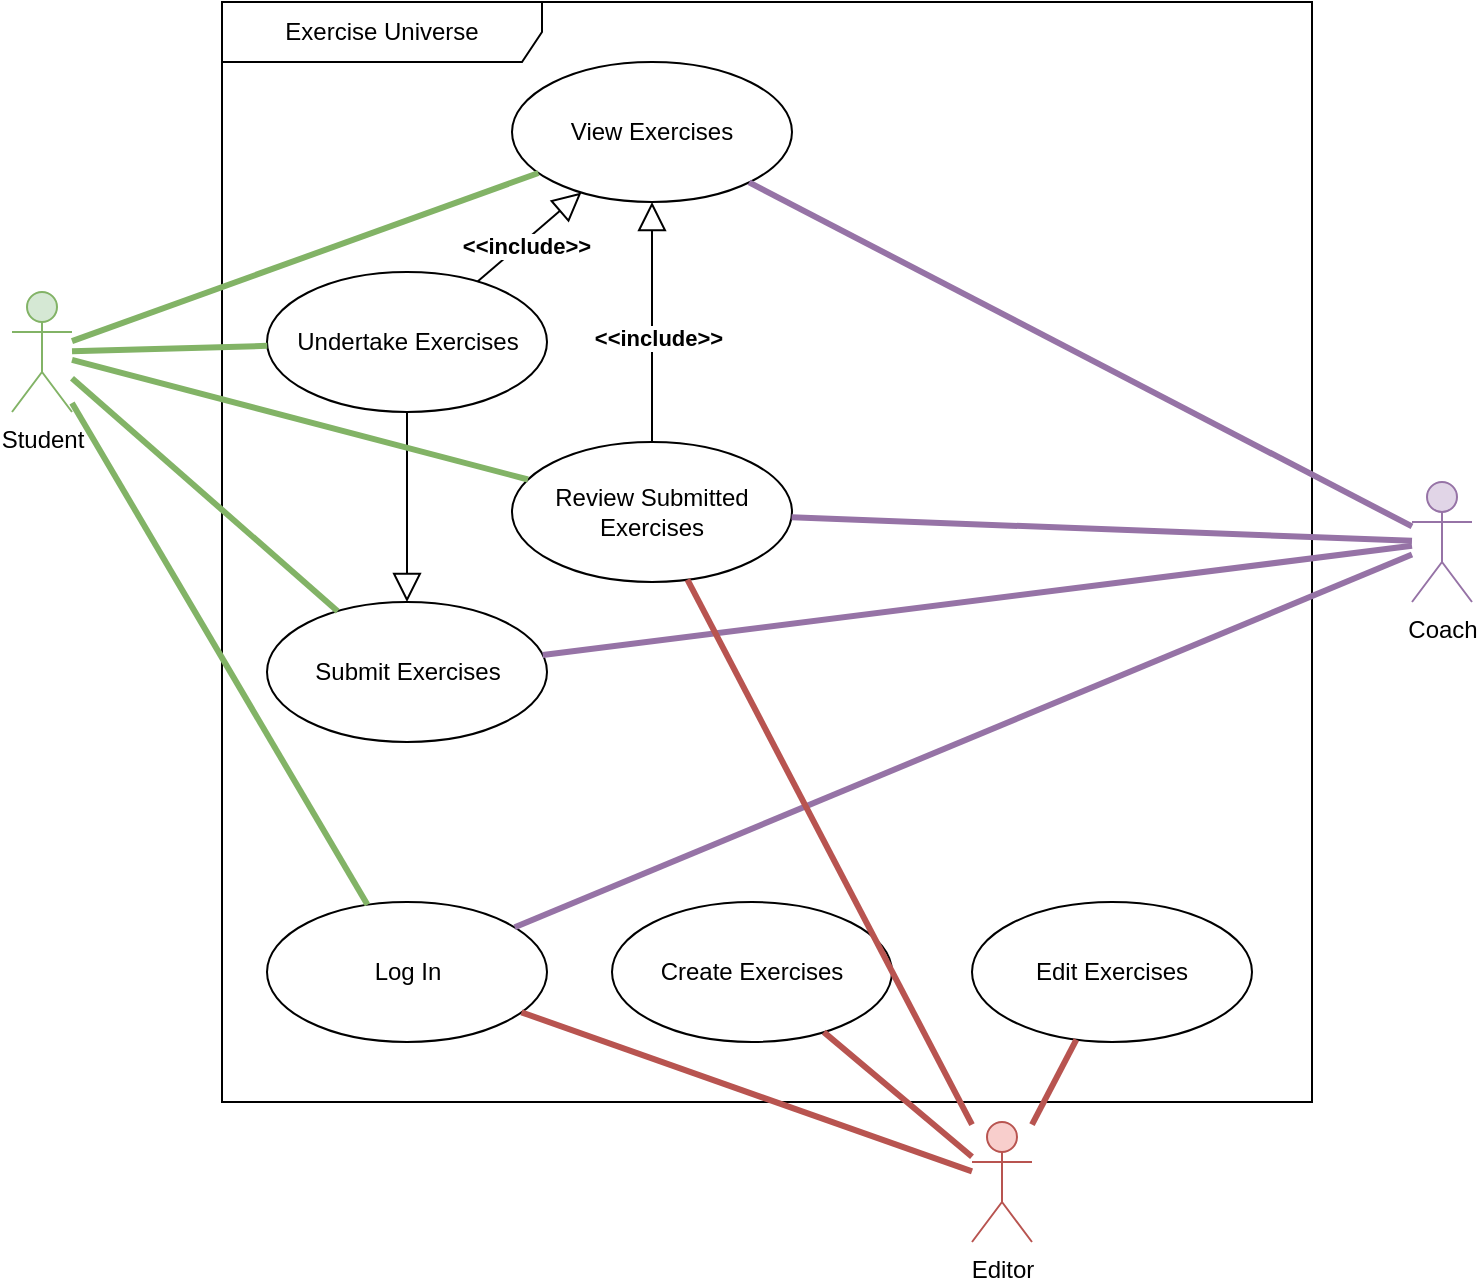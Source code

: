 <mxfile version="26.2.3">
  <diagram name="Page-1" id="NapXdTHSGaCD6bSlKuh5">
    <mxGraphModel dx="1396" dy="777" grid="1" gridSize="10" guides="1" tooltips="1" connect="1" arrows="1" fold="1" page="1" pageScale="1" pageWidth="850" pageHeight="1100" math="0" shadow="0">
      <root>
        <mxCell id="0" />
        <mxCell id="1" parent="0" />
        <mxCell id="meybb4_pzIe_2fTEvy26-1" value="Student" style="shape=umlActor;verticalLabelPosition=bottom;verticalAlign=top;html=1;fillColor=#d5e8d4;strokeColor=#82b366;" parent="1" vertex="1">
          <mxGeometry x="200" y="325" width="30" height="60" as="geometry" />
        </mxCell>
        <mxCell id="meybb4_pzIe_2fTEvy26-16" value="Coach" style="shape=umlActor;verticalLabelPosition=bottom;verticalAlign=top;html=1;fillColor=#e1d5e7;strokeColor=#9673a6;" parent="1" vertex="1">
          <mxGeometry x="900" y="420" width="30" height="60" as="geometry" />
        </mxCell>
        <mxCell id="meybb4_pzIe_2fTEvy26-23" value="Exercise Universe" style="shape=umlFrame;whiteSpace=wrap;html=1;pointerEvents=0;recursiveResize=0;container=1;collapsible=0;width=160;" parent="1" vertex="1">
          <mxGeometry x="305" y="180" width="545" height="550" as="geometry" />
        </mxCell>
        <mxCell id="-E-V_NYg8e3v20F8Hy5V-1" value="Log In" style="ellipse;whiteSpace=wrap;html=1;" parent="meybb4_pzIe_2fTEvy26-23" vertex="1">
          <mxGeometry x="22.5" y="450" width="140" height="70" as="geometry" />
        </mxCell>
        <mxCell id="-E-V_NYg8e3v20F8Hy5V-2" value="View Exercises" style="ellipse;whiteSpace=wrap;html=1;" parent="meybb4_pzIe_2fTEvy26-23" vertex="1">
          <mxGeometry x="145" y="30" width="140" height="70" as="geometry" />
        </mxCell>
        <mxCell id="-E-V_NYg8e3v20F8Hy5V-4" value="&lt;div&gt;Undertake Exercises&lt;/div&gt;" style="ellipse;whiteSpace=wrap;html=1;" parent="meybb4_pzIe_2fTEvy26-23" vertex="1">
          <mxGeometry x="22.5" y="135" width="140" height="70" as="geometry" />
        </mxCell>
        <mxCell id="-E-V_NYg8e3v20F8Hy5V-7" value="Submit Exercises" style="ellipse;whiteSpace=wrap;html=1;" parent="meybb4_pzIe_2fTEvy26-23" vertex="1">
          <mxGeometry x="22.5" y="300" width="140" height="70" as="geometry" />
        </mxCell>
        <mxCell id="-E-V_NYg8e3v20F8Hy5V-8" value="" style="endArrow=block;endFill=0;endSize=12;html=1;rounded=0;" parent="meybb4_pzIe_2fTEvy26-23" source="-E-V_NYg8e3v20F8Hy5V-4" target="-E-V_NYg8e3v20F8Hy5V-7" edge="1">
          <mxGeometry width="160" relative="1" as="geometry">
            <mxPoint x="92.16" y="195" as="sourcePoint" />
            <mxPoint x="92.16" y="290" as="targetPoint" />
          </mxGeometry>
        </mxCell>
        <mxCell id="-E-V_NYg8e3v20F8Hy5V-9" value="" style="endArrow=block;endFill=0;endSize=12;html=1;rounded=0;" parent="meybb4_pzIe_2fTEvy26-23" source="-E-V_NYg8e3v20F8Hy5V-4" target="-E-V_NYg8e3v20F8Hy5V-2" edge="1">
          <mxGeometry width="160" relative="1" as="geometry">
            <mxPoint x="458.749" y="104.999" as="sourcePoint" />
            <mxPoint x="460.173" y="185.001" as="targetPoint" />
            <Array as="points" />
          </mxGeometry>
        </mxCell>
        <mxCell id="-E-V_NYg8e3v20F8Hy5V-11" value="&lt;b&gt;&amp;lt;&amp;lt;include&amp;gt;&amp;gt;&lt;/b&gt;" style="edgeLabel;html=1;align=center;verticalAlign=middle;resizable=0;points=[];" parent="-E-V_NYg8e3v20F8Hy5V-9" vertex="1" connectable="0">
          <mxGeometry x="-0.15" y="-2" relative="1" as="geometry">
            <mxPoint x="1" y="-1" as="offset" />
          </mxGeometry>
        </mxCell>
        <mxCell id="8ezRTLxsfXkDiDG3Ism4-4" value="Edit Exercises" style="ellipse;whiteSpace=wrap;html=1;" parent="meybb4_pzIe_2fTEvy26-23" vertex="1">
          <mxGeometry x="375" y="450" width="140" height="70" as="geometry" />
        </mxCell>
        <mxCell id="8ezRTLxsfXkDiDG3Ism4-5" value="Create Exercises" style="ellipse;whiteSpace=wrap;html=1;" parent="meybb4_pzIe_2fTEvy26-23" vertex="1">
          <mxGeometry x="195" y="450" width="140" height="70" as="geometry" />
        </mxCell>
        <mxCell id="P74kI6D_450nAvbk2AaQ-1" value="&lt;div&gt;Review Submitted Exercises&lt;/div&gt;" style="ellipse;whiteSpace=wrap;html=1;" vertex="1" parent="meybb4_pzIe_2fTEvy26-23">
          <mxGeometry x="145" y="220" width="140" height="70" as="geometry" />
        </mxCell>
        <mxCell id="P74kI6D_450nAvbk2AaQ-2" value="" style="endArrow=block;endFill=0;endSize=12;html=1;rounded=0;" edge="1" parent="meybb4_pzIe_2fTEvy26-23" source="P74kI6D_450nAvbk2AaQ-1" target="-E-V_NYg8e3v20F8Hy5V-2">
          <mxGeometry width="160" relative="1" as="geometry">
            <mxPoint x="276.25" y="195" as="sourcePoint" />
            <mxPoint x="346.25" y="239" as="targetPoint" />
            <Array as="points" />
          </mxGeometry>
        </mxCell>
        <mxCell id="P74kI6D_450nAvbk2AaQ-3" value="&lt;b&gt;&amp;lt;&amp;lt;include&amp;gt;&amp;gt;&lt;/b&gt;" style="edgeLabel;html=1;align=center;verticalAlign=middle;resizable=0;points=[];" vertex="1" connectable="0" parent="P74kI6D_450nAvbk2AaQ-2">
          <mxGeometry x="-0.15" y="-2" relative="1" as="geometry">
            <mxPoint x="1" y="-1" as="offset" />
          </mxGeometry>
        </mxCell>
        <mxCell id="meybb4_pzIe_2fTEvy26-37" value="" style="endArrow=none;startArrow=none;endFill=0;startFill=0;endSize=8;html=1;verticalAlign=bottom;labelBackgroundColor=none;strokeWidth=3;rounded=0;fillColor=#d5e8d4;strokeColor=#82b366;" parent="1" source="meybb4_pzIe_2fTEvy26-1" target="-E-V_NYg8e3v20F8Hy5V-1" edge="1">
          <mxGeometry width="160" relative="1" as="geometry">
            <mxPoint x="185" y="530" as="sourcePoint" />
            <mxPoint x="329.666" y="412.564" as="targetPoint" />
            <Array as="points" />
          </mxGeometry>
        </mxCell>
        <mxCell id="-E-V_NYg8e3v20F8Hy5V-3" value="" style="endArrow=none;startArrow=none;endFill=0;startFill=0;endSize=8;html=1;verticalAlign=bottom;labelBackgroundColor=none;strokeWidth=3;rounded=0;fillColor=#e1d5e7;strokeColor=#9673a6;" parent="1" source="-E-V_NYg8e3v20F8Hy5V-1" target="meybb4_pzIe_2fTEvy26-16" edge="1">
          <mxGeometry width="160" relative="1" as="geometry">
            <mxPoint x="600.36" y="790.32" as="sourcePoint" />
            <mxPoint x="1000.4" y="751.32" as="targetPoint" />
            <Array as="points" />
          </mxGeometry>
        </mxCell>
        <mxCell id="-E-V_NYg8e3v20F8Hy5V-5" value="" style="endArrow=none;startArrow=none;endFill=0;startFill=0;endSize=8;html=1;verticalAlign=bottom;labelBackgroundColor=none;strokeWidth=3;rounded=0;fillColor=#e1d5e7;strokeColor=#9673a6;" parent="1" source="meybb4_pzIe_2fTEvy26-16" target="-E-V_NYg8e3v20F8Hy5V-2" edge="1">
          <mxGeometry width="160" relative="1" as="geometry">
            <mxPoint x="842.4" y="524.32" as="sourcePoint" />
            <mxPoint x="579.999" y="384.998" as="targetPoint" />
            <Array as="points" />
          </mxGeometry>
        </mxCell>
        <mxCell id="-E-V_NYg8e3v20F8Hy5V-6" value="" style="endArrow=none;startArrow=none;endFill=0;startFill=0;endSize=8;html=1;verticalAlign=bottom;labelBackgroundColor=none;strokeWidth=3;rounded=0;fillColor=#d5e8d4;strokeColor=#82b366;" parent="1" source="meybb4_pzIe_2fTEvy26-1" target="-E-V_NYg8e3v20F8Hy5V-4" edge="1">
          <mxGeometry width="160" relative="1" as="geometry">
            <mxPoint x="459" y="717" as="sourcePoint" />
            <mxPoint x="590" y="518" as="targetPoint" />
            <Array as="points" />
          </mxGeometry>
        </mxCell>
        <mxCell id="-E-V_NYg8e3v20F8Hy5V-13" value="" style="endArrow=none;startArrow=none;endFill=0;startFill=0;endSize=8;html=1;verticalAlign=bottom;labelBackgroundColor=none;strokeWidth=3;rounded=0;fillColor=#d5e8d4;strokeColor=#82b366;" parent="1" source="meybb4_pzIe_2fTEvy26-1" target="-E-V_NYg8e3v20F8Hy5V-2" edge="1">
          <mxGeometry width="160" relative="1" as="geometry">
            <mxPoint x="290" y="448" as="sourcePoint" />
            <mxPoint x="375" y="435" as="targetPoint" />
            <Array as="points" />
          </mxGeometry>
        </mxCell>
        <mxCell id="8ezRTLxsfXkDiDG3Ism4-1" value="" style="endArrow=none;startArrow=none;endFill=0;startFill=0;endSize=8;html=1;verticalAlign=bottom;labelBackgroundColor=none;strokeWidth=3;rounded=0;fillColor=#d5e8d4;strokeColor=#82b366;" parent="1" source="meybb4_pzIe_2fTEvy26-1" target="-E-V_NYg8e3v20F8Hy5V-7" edge="1">
          <mxGeometry width="160" relative="1" as="geometry">
            <mxPoint x="287" y="515" as="sourcePoint" />
            <mxPoint x="383" y="765" as="targetPoint" />
            <Array as="points" />
          </mxGeometry>
        </mxCell>
        <mxCell id="8ezRTLxsfXkDiDG3Ism4-2" value="" style="endArrow=none;startArrow=none;endFill=0;startFill=0;endSize=8;html=1;verticalAlign=bottom;labelBackgroundColor=none;strokeWidth=3;rounded=0;fillColor=#e1d5e7;strokeColor=#9673a6;" parent="1" source="meybb4_pzIe_2fTEvy26-16" target="-E-V_NYg8e3v20F8Hy5V-7" edge="1">
          <mxGeometry width="160" relative="1" as="geometry">
            <mxPoint x="952.4" y="515.32" as="sourcePoint" />
            <mxPoint x="602.86" y="660.32" as="targetPoint" />
            <Array as="points" />
          </mxGeometry>
        </mxCell>
        <mxCell id="8ezRTLxsfXkDiDG3Ism4-3" value="Editor" style="shape=umlActor;verticalLabelPosition=bottom;verticalAlign=top;html=1;fillColor=#f8cecc;strokeColor=#b85450;" parent="1" vertex="1">
          <mxGeometry x="680" y="740" width="30" height="60" as="geometry" />
        </mxCell>
        <mxCell id="8ezRTLxsfXkDiDG3Ism4-7" value="" style="endArrow=none;startArrow=none;endFill=0;startFill=0;endSize=8;html=1;verticalAlign=bottom;labelBackgroundColor=none;strokeWidth=3;rounded=0;fillColor=#f8cecc;strokeColor=#b85450;" parent="1" source="8ezRTLxsfXkDiDG3Ism4-5" target="8ezRTLxsfXkDiDG3Ism4-3" edge="1">
          <mxGeometry width="160" relative="1" as="geometry">
            <mxPoint x="1135" y="300" as="sourcePoint" />
            <mxPoint x="740" y="170" as="targetPoint" />
            <Array as="points" />
          </mxGeometry>
        </mxCell>
        <mxCell id="8ezRTLxsfXkDiDG3Ism4-8" value="" style="endArrow=none;startArrow=none;endFill=0;startFill=0;endSize=8;html=1;verticalAlign=bottom;labelBackgroundColor=none;strokeWidth=3;rounded=0;fillColor=#f8cecc;strokeColor=#b85450;" parent="1" source="8ezRTLxsfXkDiDG3Ism4-4" target="8ezRTLxsfXkDiDG3Ism4-3" edge="1">
          <mxGeometry width="160" relative="1" as="geometry">
            <mxPoint x="1012" y="455.32" as="sourcePoint" />
            <mxPoint x="800" y="175.144" as="targetPoint" />
            <Array as="points" />
          </mxGeometry>
        </mxCell>
        <mxCell id="8ezRTLxsfXkDiDG3Ism4-9" value="" style="endArrow=none;startArrow=none;endFill=0;startFill=0;endSize=8;html=1;verticalAlign=bottom;labelBackgroundColor=none;strokeWidth=3;rounded=0;fillColor=#f8cecc;strokeColor=#b85450;" parent="1" source="P74kI6D_450nAvbk2AaQ-1" target="8ezRTLxsfXkDiDG3Ism4-3" edge="1">
          <mxGeometry width="160" relative="1" as="geometry">
            <mxPoint x="615" y="293" as="sourcePoint" />
            <mxPoint x="670" y="228" as="targetPoint" />
            <Array as="points" />
          </mxGeometry>
        </mxCell>
        <mxCell id="8ezRTLxsfXkDiDG3Ism4-10" value="" style="endArrow=none;startArrow=none;endFill=0;startFill=0;endSize=8;html=1;verticalAlign=bottom;labelBackgroundColor=none;strokeWidth=3;rounded=0;fillColor=#f8cecc;strokeColor=#b85450;" parent="1" source="-E-V_NYg8e3v20F8Hy5V-1" target="8ezRTLxsfXkDiDG3Ism4-3" edge="1">
          <mxGeometry width="160" relative="1" as="geometry">
            <mxPoint x="449" y="393" as="sourcePoint" />
            <mxPoint x="760" y="877" as="targetPoint" />
            <Array as="points" />
          </mxGeometry>
        </mxCell>
        <mxCell id="P74kI6D_450nAvbk2AaQ-4" value="" style="endArrow=none;startArrow=none;endFill=0;startFill=0;endSize=8;html=1;verticalAlign=bottom;labelBackgroundColor=none;strokeWidth=3;rounded=0;fillColor=#d5e8d4;strokeColor=#82b366;" edge="1" parent="1" source="meybb4_pzIe_2fTEvy26-1" target="P74kI6D_450nAvbk2AaQ-1">
          <mxGeometry width="160" relative="1" as="geometry">
            <mxPoint x="60" y="336" as="sourcePoint" />
            <mxPoint x="334" y="340" as="targetPoint" />
            <Array as="points" />
          </mxGeometry>
        </mxCell>
        <mxCell id="P74kI6D_450nAvbk2AaQ-5" value="" style="endArrow=none;startArrow=none;endFill=0;startFill=0;endSize=8;html=1;verticalAlign=bottom;labelBackgroundColor=none;strokeWidth=3;rounded=0;fillColor=#e1d5e7;strokeColor=#9673a6;" edge="1" parent="1" source="meybb4_pzIe_2fTEvy26-16" target="P74kI6D_450nAvbk2AaQ-1">
          <mxGeometry width="160" relative="1" as="geometry">
            <mxPoint x="880" y="582" as="sourcePoint" />
            <mxPoint x="654" y="455" as="targetPoint" />
            <Array as="points" />
          </mxGeometry>
        </mxCell>
      </root>
    </mxGraphModel>
  </diagram>
</mxfile>
